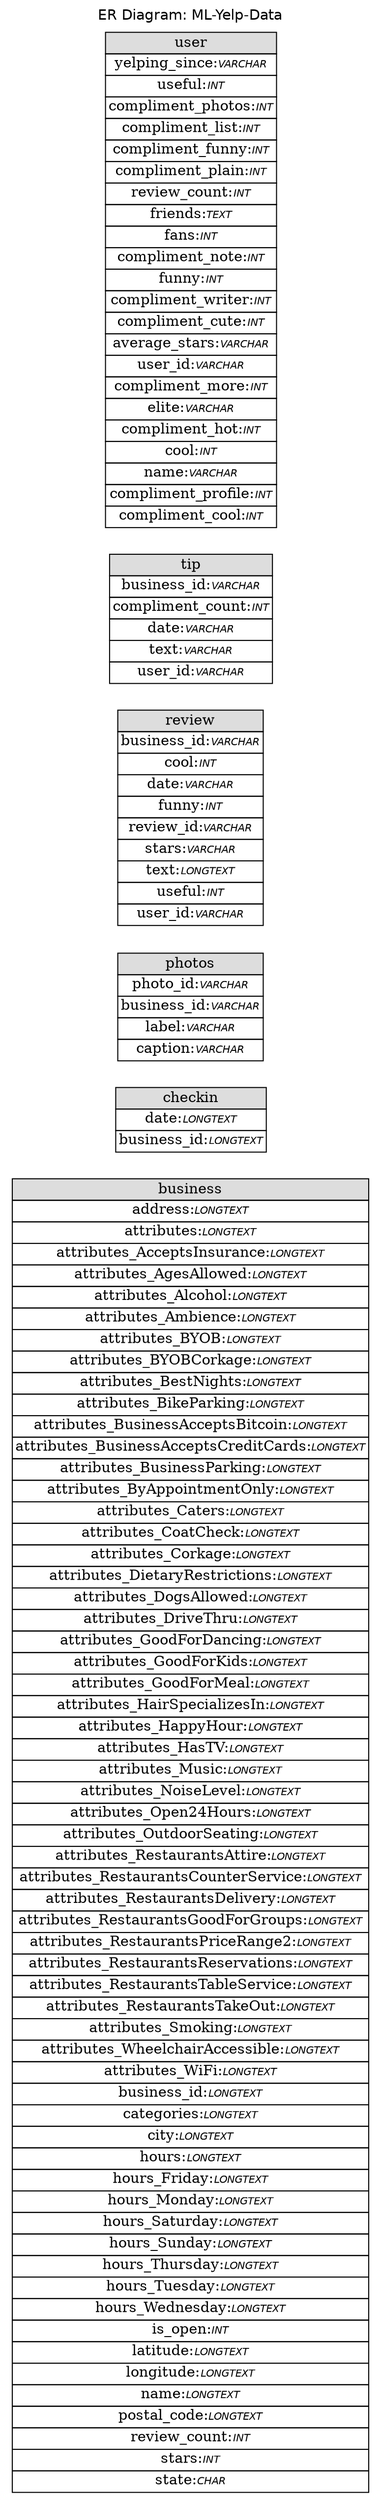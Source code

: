 // ************************************************************
// Generated by: Sequel Pro
// Version 4541
//
// http://www.sequelpro.com/
// https://github.com/sequelpro/sequelpro
//
// Host: 127.0.0.1 (MySQL 5.7.26)
// Database: ML-Yelp-Data
// Generation Time: 2019-09-15 04:07:33 +0000
// ************************************************************

digraph "Database Structure" {
	label = "ER Diagram: ML-Yelp-Data";
	labelloc = t;
	compound = true;
	node [ shape = record ];
	fontname = "Helvetica";
	ranksep = 1.25;
	ratio = 0.7;
	rankdir = LR;
	subgraph "table_business" {
		node [ shape = "plaintext" ];
		"business" [ label=<
			<TABLE BORDER="0" CELLSPACING="0" CELLBORDER="1">
			<TR><TD COLSPAN="3" BGCOLOR="#DDDDDD">business</TD></TR>
			<TR><TD COLSPAN="3" PORT="address">address:<FONT FACE="Helvetica-Oblique" POINT-SIZE="10">LONGTEXT</FONT></TD></TR>
			<TR><TD COLSPAN="3" PORT="attributes">attributes:<FONT FACE="Helvetica-Oblique" POINT-SIZE="10">LONGTEXT</FONT></TD></TR>
			<TR><TD COLSPAN="3" PORT="attributes_AcceptsInsurance">attributes_AcceptsInsurance:<FONT FACE="Helvetica-Oblique" POINT-SIZE="10">LONGTEXT</FONT></TD></TR>
			<TR><TD COLSPAN="3" PORT="attributes_AgesAllowed">attributes_AgesAllowed:<FONT FACE="Helvetica-Oblique" POINT-SIZE="10">LONGTEXT</FONT></TD></TR>
			<TR><TD COLSPAN="3" PORT="attributes_Alcohol">attributes_Alcohol:<FONT FACE="Helvetica-Oblique" POINT-SIZE="10">LONGTEXT</FONT></TD></TR>
			<TR><TD COLSPAN="3" PORT="attributes_Ambience">attributes_Ambience:<FONT FACE="Helvetica-Oblique" POINT-SIZE="10">LONGTEXT</FONT></TD></TR>
			<TR><TD COLSPAN="3" PORT="attributes_BYOB">attributes_BYOB:<FONT FACE="Helvetica-Oblique" POINT-SIZE="10">LONGTEXT</FONT></TD></TR>
			<TR><TD COLSPAN="3" PORT="attributes_BYOBCorkage">attributes_BYOBCorkage:<FONT FACE="Helvetica-Oblique" POINT-SIZE="10">LONGTEXT</FONT></TD></TR>
			<TR><TD COLSPAN="3" PORT="attributes_BestNights">attributes_BestNights:<FONT FACE="Helvetica-Oblique" POINT-SIZE="10">LONGTEXT</FONT></TD></TR>
			<TR><TD COLSPAN="3" PORT="attributes_BikeParking">attributes_BikeParking:<FONT FACE="Helvetica-Oblique" POINT-SIZE="10">LONGTEXT</FONT></TD></TR>
			<TR><TD COLSPAN="3" PORT="attributes_BusinessAcceptsBitcoin">attributes_BusinessAcceptsBitcoin:<FONT FACE="Helvetica-Oblique" POINT-SIZE="10">LONGTEXT</FONT></TD></TR>
			<TR><TD COLSPAN="3" PORT="attributes_BusinessAcceptsCreditCards">attributes_BusinessAcceptsCreditCards:<FONT FACE="Helvetica-Oblique" POINT-SIZE="10">LONGTEXT</FONT></TD></TR>
			<TR><TD COLSPAN="3" PORT="attributes_BusinessParking">attributes_BusinessParking:<FONT FACE="Helvetica-Oblique" POINT-SIZE="10">LONGTEXT</FONT></TD></TR>
			<TR><TD COLSPAN="3" PORT="attributes_ByAppointmentOnly">attributes_ByAppointmentOnly:<FONT FACE="Helvetica-Oblique" POINT-SIZE="10">LONGTEXT</FONT></TD></TR>
			<TR><TD COLSPAN="3" PORT="attributes_Caters">attributes_Caters:<FONT FACE="Helvetica-Oblique" POINT-SIZE="10">LONGTEXT</FONT></TD></TR>
			<TR><TD COLSPAN="3" PORT="attributes_CoatCheck">attributes_CoatCheck:<FONT FACE="Helvetica-Oblique" POINT-SIZE="10">LONGTEXT</FONT></TD></TR>
			<TR><TD COLSPAN="3" PORT="attributes_Corkage">attributes_Corkage:<FONT FACE="Helvetica-Oblique" POINT-SIZE="10">LONGTEXT</FONT></TD></TR>
			<TR><TD COLSPAN="3" PORT="attributes_DietaryRestrictions">attributes_DietaryRestrictions:<FONT FACE="Helvetica-Oblique" POINT-SIZE="10">LONGTEXT</FONT></TD></TR>
			<TR><TD COLSPAN="3" PORT="attributes_DogsAllowed">attributes_DogsAllowed:<FONT FACE="Helvetica-Oblique" POINT-SIZE="10">LONGTEXT</FONT></TD></TR>
			<TR><TD COLSPAN="3" PORT="attributes_DriveThru">attributes_DriveThru:<FONT FACE="Helvetica-Oblique" POINT-SIZE="10">LONGTEXT</FONT></TD></TR>
			<TR><TD COLSPAN="3" PORT="attributes_GoodForDancing">attributes_GoodForDancing:<FONT FACE="Helvetica-Oblique" POINT-SIZE="10">LONGTEXT</FONT></TD></TR>
			<TR><TD COLSPAN="3" PORT="attributes_GoodForKids">attributes_GoodForKids:<FONT FACE="Helvetica-Oblique" POINT-SIZE="10">LONGTEXT</FONT></TD></TR>
			<TR><TD COLSPAN="3" PORT="attributes_GoodForMeal">attributes_GoodForMeal:<FONT FACE="Helvetica-Oblique" POINT-SIZE="10">LONGTEXT</FONT></TD></TR>
			<TR><TD COLSPAN="3" PORT="attributes_HairSpecializesIn">attributes_HairSpecializesIn:<FONT FACE="Helvetica-Oblique" POINT-SIZE="10">LONGTEXT</FONT></TD></TR>
			<TR><TD COLSPAN="3" PORT="attributes_HappyHour">attributes_HappyHour:<FONT FACE="Helvetica-Oblique" POINT-SIZE="10">LONGTEXT</FONT></TD></TR>
			<TR><TD COLSPAN="3" PORT="attributes_HasTV">attributes_HasTV:<FONT FACE="Helvetica-Oblique" POINT-SIZE="10">LONGTEXT</FONT></TD></TR>
			<TR><TD COLSPAN="3" PORT="attributes_Music">attributes_Music:<FONT FACE="Helvetica-Oblique" POINT-SIZE="10">LONGTEXT</FONT></TD></TR>
			<TR><TD COLSPAN="3" PORT="attributes_NoiseLevel">attributes_NoiseLevel:<FONT FACE="Helvetica-Oblique" POINT-SIZE="10">LONGTEXT</FONT></TD></TR>
			<TR><TD COLSPAN="3" PORT="attributes_Open24Hours">attributes_Open24Hours:<FONT FACE="Helvetica-Oblique" POINT-SIZE="10">LONGTEXT</FONT></TD></TR>
			<TR><TD COLSPAN="3" PORT="attributes_OutdoorSeating">attributes_OutdoorSeating:<FONT FACE="Helvetica-Oblique" POINT-SIZE="10">LONGTEXT</FONT></TD></TR>
			<TR><TD COLSPAN="3" PORT="attributes_RestaurantsAttire">attributes_RestaurantsAttire:<FONT FACE="Helvetica-Oblique" POINT-SIZE="10">LONGTEXT</FONT></TD></TR>
			<TR><TD COLSPAN="3" PORT="attributes_RestaurantsCounterService">attributes_RestaurantsCounterService:<FONT FACE="Helvetica-Oblique" POINT-SIZE="10">LONGTEXT</FONT></TD></TR>
			<TR><TD COLSPAN="3" PORT="attributes_RestaurantsDelivery">attributes_RestaurantsDelivery:<FONT FACE="Helvetica-Oblique" POINT-SIZE="10">LONGTEXT</FONT></TD></TR>
			<TR><TD COLSPAN="3" PORT="attributes_RestaurantsGoodForGroups">attributes_RestaurantsGoodForGroups:<FONT FACE="Helvetica-Oblique" POINT-SIZE="10">LONGTEXT</FONT></TD></TR>
			<TR><TD COLSPAN="3" PORT="attributes_RestaurantsPriceRange2">attributes_RestaurantsPriceRange2:<FONT FACE="Helvetica-Oblique" POINT-SIZE="10">LONGTEXT</FONT></TD></TR>
			<TR><TD COLSPAN="3" PORT="attributes_RestaurantsReservations">attributes_RestaurantsReservations:<FONT FACE="Helvetica-Oblique" POINT-SIZE="10">LONGTEXT</FONT></TD></TR>
			<TR><TD COLSPAN="3" PORT="attributes_RestaurantsTableService">attributes_RestaurantsTableService:<FONT FACE="Helvetica-Oblique" POINT-SIZE="10">LONGTEXT</FONT></TD></TR>
			<TR><TD COLSPAN="3" PORT="attributes_RestaurantsTakeOut">attributes_RestaurantsTakeOut:<FONT FACE="Helvetica-Oblique" POINT-SIZE="10">LONGTEXT</FONT></TD></TR>
			<TR><TD COLSPAN="3" PORT="attributes_Smoking">attributes_Smoking:<FONT FACE="Helvetica-Oblique" POINT-SIZE="10">LONGTEXT</FONT></TD></TR>
			<TR><TD COLSPAN="3" PORT="attributes_WheelchairAccessible">attributes_WheelchairAccessible:<FONT FACE="Helvetica-Oblique" POINT-SIZE="10">LONGTEXT</FONT></TD></TR>
			<TR><TD COLSPAN="3" PORT="attributes_WiFi">attributes_WiFi:<FONT FACE="Helvetica-Oblique" POINT-SIZE="10">LONGTEXT</FONT></TD></TR>
			<TR><TD COLSPAN="3" PORT="business_id">business_id:<FONT FACE="Helvetica-Oblique" POINT-SIZE="10">LONGTEXT</FONT></TD></TR>
			<TR><TD COLSPAN="3" PORT="categories">categories:<FONT FACE="Helvetica-Oblique" POINT-SIZE="10">LONGTEXT</FONT></TD></TR>
			<TR><TD COLSPAN="3" PORT="city">city:<FONT FACE="Helvetica-Oblique" POINT-SIZE="10">LONGTEXT</FONT></TD></TR>
			<TR><TD COLSPAN="3" PORT="hours">hours:<FONT FACE="Helvetica-Oblique" POINT-SIZE="10">LONGTEXT</FONT></TD></TR>
			<TR><TD COLSPAN="3" PORT="hours_Friday">hours_Friday:<FONT FACE="Helvetica-Oblique" POINT-SIZE="10">LONGTEXT</FONT></TD></TR>
			<TR><TD COLSPAN="3" PORT="hours_Monday">hours_Monday:<FONT FACE="Helvetica-Oblique" POINT-SIZE="10">LONGTEXT</FONT></TD></TR>
			<TR><TD COLSPAN="3" PORT="hours_Saturday">hours_Saturday:<FONT FACE="Helvetica-Oblique" POINT-SIZE="10">LONGTEXT</FONT></TD></TR>
			<TR><TD COLSPAN="3" PORT="hours_Sunday">hours_Sunday:<FONT FACE="Helvetica-Oblique" POINT-SIZE="10">LONGTEXT</FONT></TD></TR>
			<TR><TD COLSPAN="3" PORT="hours_Thursday">hours_Thursday:<FONT FACE="Helvetica-Oblique" POINT-SIZE="10">LONGTEXT</FONT></TD></TR>
			<TR><TD COLSPAN="3" PORT="hours_Tuesday">hours_Tuesday:<FONT FACE="Helvetica-Oblique" POINT-SIZE="10">LONGTEXT</FONT></TD></TR>
			<TR><TD COLSPAN="3" PORT="hours_Wednesday">hours_Wednesday:<FONT FACE="Helvetica-Oblique" POINT-SIZE="10">LONGTEXT</FONT></TD></TR>
			<TR><TD COLSPAN="3" PORT="is_open">is_open:<FONT FACE="Helvetica-Oblique" POINT-SIZE="10">INT</FONT></TD></TR>
			<TR><TD COLSPAN="3" PORT="latitude">latitude:<FONT FACE="Helvetica-Oblique" POINT-SIZE="10">LONGTEXT</FONT></TD></TR>
			<TR><TD COLSPAN="3" PORT="longitude">longitude:<FONT FACE="Helvetica-Oblique" POINT-SIZE="10">LONGTEXT</FONT></TD></TR>
			<TR><TD COLSPAN="3" PORT="name">name:<FONT FACE="Helvetica-Oblique" POINT-SIZE="10">LONGTEXT</FONT></TD></TR>
			<TR><TD COLSPAN="3" PORT="postal_code">postal_code:<FONT FACE="Helvetica-Oblique" POINT-SIZE="10">LONGTEXT</FONT></TD></TR>
			<TR><TD COLSPAN="3" PORT="review_count">review_count:<FONT FACE="Helvetica-Oblique" POINT-SIZE="10">INT</FONT></TD></TR>
			<TR><TD COLSPAN="3" PORT="stars">stars:<FONT FACE="Helvetica-Oblique" POINT-SIZE="10">INT</FONT></TD></TR>
			<TR><TD COLSPAN="3" PORT="state">state:<FONT FACE="Helvetica-Oblique" POINT-SIZE="10">CHAR</FONT></TD></TR>
			</TABLE>>
		];
	}
	subgraph "table_checkin" {
		node [ shape = "plaintext" ];
		"checkin" [ label=<
			<TABLE BORDER="0" CELLSPACING="0" CELLBORDER="1">
			<TR><TD COLSPAN="3" BGCOLOR="#DDDDDD">checkin</TD></TR>
			<TR><TD COLSPAN="3" PORT="date">date:<FONT FACE="Helvetica-Oblique" POINT-SIZE="10">LONGTEXT</FONT></TD></TR>
			<TR><TD COLSPAN="3" PORT="business_id">business_id:<FONT FACE="Helvetica-Oblique" POINT-SIZE="10">LONGTEXT</FONT></TD></TR>
			</TABLE>>
		];
	}
	subgraph "table_photos" {
		node [ shape = "plaintext" ];
		"photos" [ label=<
			<TABLE BORDER="0" CELLSPACING="0" CELLBORDER="1">
			<TR><TD COLSPAN="3" BGCOLOR="#DDDDDD">photos</TD></TR>
			<TR><TD COLSPAN="3" PORT="photo_id">photo_id:<FONT FACE="Helvetica-Oblique" POINT-SIZE="10">VARCHAR</FONT></TD></TR>
			<TR><TD COLSPAN="3" PORT="business_id">business_id:<FONT FACE="Helvetica-Oblique" POINT-SIZE="10">VARCHAR</FONT></TD></TR>
			<TR><TD COLSPAN="3" PORT="label">label:<FONT FACE="Helvetica-Oblique" POINT-SIZE="10">VARCHAR</FONT></TD></TR>
			<TR><TD COLSPAN="3" PORT="caption">caption:<FONT FACE="Helvetica-Oblique" POINT-SIZE="10">VARCHAR</FONT></TD></TR>
			</TABLE>>
		];
	}
	subgraph "table_review" {
		node [ shape = "plaintext" ];
		"review" [ label=<
			<TABLE BORDER="0" CELLSPACING="0" CELLBORDER="1">
			<TR><TD COLSPAN="3" BGCOLOR="#DDDDDD">review</TD></TR>
			<TR><TD COLSPAN="3" PORT="business_id">business_id:<FONT FACE="Helvetica-Oblique" POINT-SIZE="10">VARCHAR</FONT></TD></TR>
			<TR><TD COLSPAN="3" PORT="cool">cool:<FONT FACE="Helvetica-Oblique" POINT-SIZE="10">INT</FONT></TD></TR>
			<TR><TD COLSPAN="3" PORT="date">date:<FONT FACE="Helvetica-Oblique" POINT-SIZE="10">VARCHAR</FONT></TD></TR>
			<TR><TD COLSPAN="3" PORT="funny">funny:<FONT FACE="Helvetica-Oblique" POINT-SIZE="10">INT</FONT></TD></TR>
			<TR><TD COLSPAN="3" PORT="review_id">review_id:<FONT FACE="Helvetica-Oblique" POINT-SIZE="10">VARCHAR</FONT></TD></TR>
			<TR><TD COLSPAN="3" PORT="stars">stars:<FONT FACE="Helvetica-Oblique" POINT-SIZE="10">VARCHAR</FONT></TD></TR>
			<TR><TD COLSPAN="3" PORT="text">text:<FONT FACE="Helvetica-Oblique" POINT-SIZE="10">LONGTEXT</FONT></TD></TR>
			<TR><TD COLSPAN="3" PORT="useful">useful:<FONT FACE="Helvetica-Oblique" POINT-SIZE="10">INT</FONT></TD></TR>
			<TR><TD COLSPAN="3" PORT="user_id">user_id:<FONT FACE="Helvetica-Oblique" POINT-SIZE="10">VARCHAR</FONT></TD></TR>
			</TABLE>>
		];
	}
	subgraph "table_tip" {
		node [ shape = "plaintext" ];
		"tip" [ label=<
			<TABLE BORDER="0" CELLSPACING="0" CELLBORDER="1">
			<TR><TD COLSPAN="3" BGCOLOR="#DDDDDD">tip</TD></TR>
			<TR><TD COLSPAN="3" PORT="business_id">business_id:<FONT FACE="Helvetica-Oblique" POINT-SIZE="10">VARCHAR</FONT></TD></TR>
			<TR><TD COLSPAN="3" PORT="compliment_count">compliment_count:<FONT FACE="Helvetica-Oblique" POINT-SIZE="10">INT</FONT></TD></TR>
			<TR><TD COLSPAN="3" PORT="date">date:<FONT FACE="Helvetica-Oblique" POINT-SIZE="10">VARCHAR</FONT></TD></TR>
			<TR><TD COLSPAN="3" PORT="text">text:<FONT FACE="Helvetica-Oblique" POINT-SIZE="10">VARCHAR</FONT></TD></TR>
			<TR><TD COLSPAN="3" PORT="user_id">user_id:<FONT FACE="Helvetica-Oblique" POINT-SIZE="10">VARCHAR</FONT></TD></TR>
			</TABLE>>
		];
	}
	subgraph "table_user" {
		node [ shape = "plaintext" ];
		"user" [ label=<
			<TABLE BORDER="0" CELLSPACING="0" CELLBORDER="1">
			<TR><TD COLSPAN="3" BGCOLOR="#DDDDDD">user</TD></TR>
			<TR><TD COLSPAN="3" PORT="yelping_since">yelping_since:<FONT FACE="Helvetica-Oblique" POINT-SIZE="10">VARCHAR</FONT></TD></TR>
			<TR><TD COLSPAN="3" PORT="useful">useful:<FONT FACE="Helvetica-Oblique" POINT-SIZE="10">INT</FONT></TD></TR>
			<TR><TD COLSPAN="3" PORT="compliment_photos">compliment_photos:<FONT FACE="Helvetica-Oblique" POINT-SIZE="10">INT</FONT></TD></TR>
			<TR><TD COLSPAN="3" PORT="compliment_list">compliment_list:<FONT FACE="Helvetica-Oblique" POINT-SIZE="10">INT</FONT></TD></TR>
			<TR><TD COLSPAN="3" PORT="compliment_funny">compliment_funny:<FONT FACE="Helvetica-Oblique" POINT-SIZE="10">INT</FONT></TD></TR>
			<TR><TD COLSPAN="3" PORT="compliment_plain">compliment_plain:<FONT FACE="Helvetica-Oblique" POINT-SIZE="10">INT</FONT></TD></TR>
			<TR><TD COLSPAN="3" PORT="review_count">review_count:<FONT FACE="Helvetica-Oblique" POINT-SIZE="10">INT</FONT></TD></TR>
			<TR><TD COLSPAN="3" PORT="friends">friends:<FONT FACE="Helvetica-Oblique" POINT-SIZE="10">TEXT</FONT></TD></TR>
			<TR><TD COLSPAN="3" PORT="fans">fans:<FONT FACE="Helvetica-Oblique" POINT-SIZE="10">INT</FONT></TD></TR>
			<TR><TD COLSPAN="3" PORT="compliment_note">compliment_note:<FONT FACE="Helvetica-Oblique" POINT-SIZE="10">INT</FONT></TD></TR>
			<TR><TD COLSPAN="3" PORT="funny">funny:<FONT FACE="Helvetica-Oblique" POINT-SIZE="10">INT</FONT></TD></TR>
			<TR><TD COLSPAN="3" PORT="compliment_writer">compliment_writer:<FONT FACE="Helvetica-Oblique" POINT-SIZE="10">INT</FONT></TD></TR>
			<TR><TD COLSPAN="3" PORT="compliment_cute">compliment_cute:<FONT FACE="Helvetica-Oblique" POINT-SIZE="10">INT</FONT></TD></TR>
			<TR><TD COLSPAN="3" PORT="average_stars">average_stars:<FONT FACE="Helvetica-Oblique" POINT-SIZE="10">VARCHAR</FONT></TD></TR>
			<TR><TD COLSPAN="3" PORT="user_id">user_id:<FONT FACE="Helvetica-Oblique" POINT-SIZE="10">VARCHAR</FONT></TD></TR>
			<TR><TD COLSPAN="3" PORT="compliment_more">compliment_more:<FONT FACE="Helvetica-Oblique" POINT-SIZE="10">INT</FONT></TD></TR>
			<TR><TD COLSPAN="3" PORT="elite">elite:<FONT FACE="Helvetica-Oblique" POINT-SIZE="10">VARCHAR</FONT></TD></TR>
			<TR><TD COLSPAN="3" PORT="compliment_hot">compliment_hot:<FONT FACE="Helvetica-Oblique" POINT-SIZE="10">INT</FONT></TD></TR>
			<TR><TD COLSPAN="3" PORT="cool">cool:<FONT FACE="Helvetica-Oblique" POINT-SIZE="10">INT</FONT></TD></TR>
			<TR><TD COLSPAN="3" PORT="name">name:<FONT FACE="Helvetica-Oblique" POINT-SIZE="10">VARCHAR</FONT></TD></TR>
			<TR><TD COLSPAN="3" PORT="compliment_profile">compliment_profile:<FONT FACE="Helvetica-Oblique" POINT-SIZE="10">INT</FONT></TD></TR>
			<TR><TD COLSPAN="3" PORT="compliment_cool">compliment_cool:<FONT FACE="Helvetica-Oblique" POINT-SIZE="10">INT</FONT></TD></TR>
			</TABLE>>
		];
	}
edge [ arrowhead=inv, arrowtail=normal, style=dashed, color="#444444" ];
}
